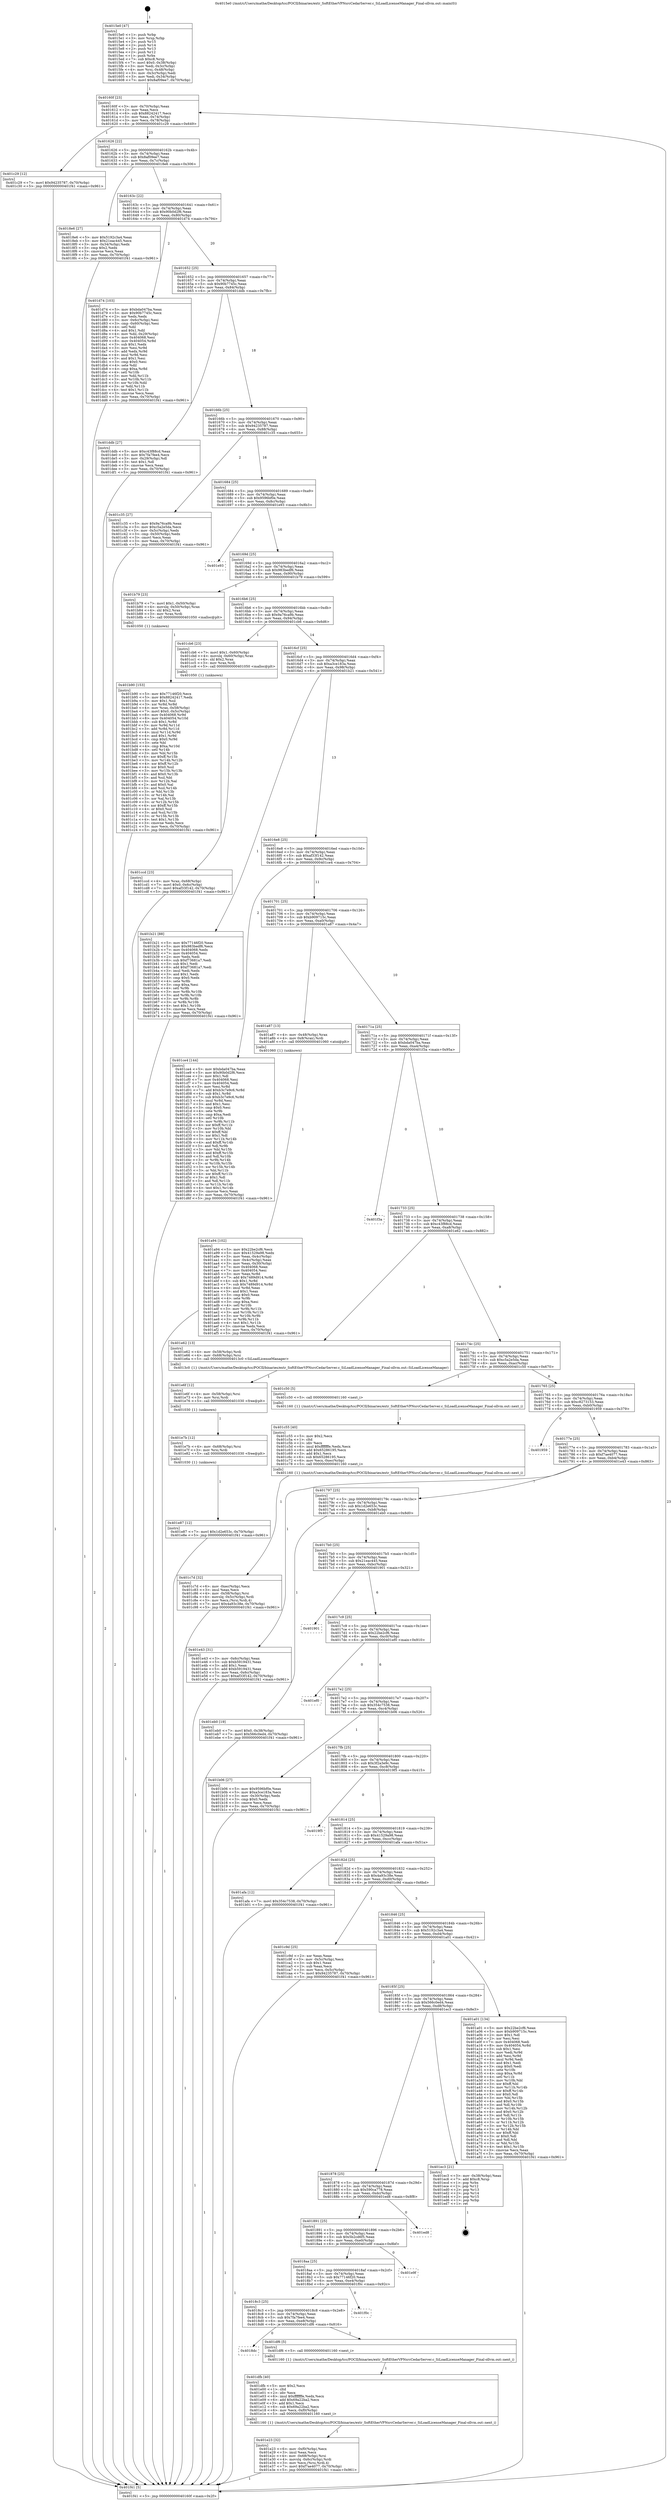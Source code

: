 digraph "0x4015e0" {
  label = "0x4015e0 (/mnt/c/Users/mathe/Desktop/tcc/POCII/binaries/extr_SoftEtherVPNsrcCedarServer.c_SiLoadLicenseManager_Final-ollvm.out::main(0))"
  labelloc = "t"
  node[shape=record]

  Entry [label="",width=0.3,height=0.3,shape=circle,fillcolor=black,style=filled]
  "0x40160f" [label="{
     0x40160f [23]\l
     | [instrs]\l
     &nbsp;&nbsp;0x40160f \<+3\>: mov -0x70(%rbp),%eax\l
     &nbsp;&nbsp;0x401612 \<+2\>: mov %eax,%ecx\l
     &nbsp;&nbsp;0x401614 \<+6\>: sub $0x88242417,%ecx\l
     &nbsp;&nbsp;0x40161a \<+3\>: mov %eax,-0x74(%rbp)\l
     &nbsp;&nbsp;0x40161d \<+3\>: mov %ecx,-0x78(%rbp)\l
     &nbsp;&nbsp;0x401620 \<+6\>: je 0000000000401c29 \<main+0x649\>\l
  }"]
  "0x401c29" [label="{
     0x401c29 [12]\l
     | [instrs]\l
     &nbsp;&nbsp;0x401c29 \<+7\>: movl $0x94235787,-0x70(%rbp)\l
     &nbsp;&nbsp;0x401c30 \<+5\>: jmp 0000000000401f41 \<main+0x961\>\l
  }"]
  "0x401626" [label="{
     0x401626 [22]\l
     | [instrs]\l
     &nbsp;&nbsp;0x401626 \<+5\>: jmp 000000000040162b \<main+0x4b\>\l
     &nbsp;&nbsp;0x40162b \<+3\>: mov -0x74(%rbp),%eax\l
     &nbsp;&nbsp;0x40162e \<+5\>: sub $0x8af09ee7,%eax\l
     &nbsp;&nbsp;0x401633 \<+3\>: mov %eax,-0x7c(%rbp)\l
     &nbsp;&nbsp;0x401636 \<+6\>: je 00000000004018e6 \<main+0x306\>\l
  }"]
  Exit [label="",width=0.3,height=0.3,shape=circle,fillcolor=black,style=filled,peripheries=2]
  "0x4018e6" [label="{
     0x4018e6 [27]\l
     | [instrs]\l
     &nbsp;&nbsp;0x4018e6 \<+5\>: mov $0x5192c3a4,%eax\l
     &nbsp;&nbsp;0x4018eb \<+5\>: mov $0x21eac445,%ecx\l
     &nbsp;&nbsp;0x4018f0 \<+3\>: mov -0x34(%rbp),%edx\l
     &nbsp;&nbsp;0x4018f3 \<+3\>: cmp $0x2,%edx\l
     &nbsp;&nbsp;0x4018f6 \<+3\>: cmovne %ecx,%eax\l
     &nbsp;&nbsp;0x4018f9 \<+3\>: mov %eax,-0x70(%rbp)\l
     &nbsp;&nbsp;0x4018fc \<+5\>: jmp 0000000000401f41 \<main+0x961\>\l
  }"]
  "0x40163c" [label="{
     0x40163c [22]\l
     | [instrs]\l
     &nbsp;&nbsp;0x40163c \<+5\>: jmp 0000000000401641 \<main+0x61\>\l
     &nbsp;&nbsp;0x401641 \<+3\>: mov -0x74(%rbp),%eax\l
     &nbsp;&nbsp;0x401644 \<+5\>: sub $0x90b0d2f6,%eax\l
     &nbsp;&nbsp;0x401649 \<+3\>: mov %eax,-0x80(%rbp)\l
     &nbsp;&nbsp;0x40164c \<+6\>: je 0000000000401d74 \<main+0x794\>\l
  }"]
  "0x401f41" [label="{
     0x401f41 [5]\l
     | [instrs]\l
     &nbsp;&nbsp;0x401f41 \<+5\>: jmp 000000000040160f \<main+0x2f\>\l
  }"]
  "0x4015e0" [label="{
     0x4015e0 [47]\l
     | [instrs]\l
     &nbsp;&nbsp;0x4015e0 \<+1\>: push %rbp\l
     &nbsp;&nbsp;0x4015e1 \<+3\>: mov %rsp,%rbp\l
     &nbsp;&nbsp;0x4015e4 \<+2\>: push %r15\l
     &nbsp;&nbsp;0x4015e6 \<+2\>: push %r14\l
     &nbsp;&nbsp;0x4015e8 \<+2\>: push %r13\l
     &nbsp;&nbsp;0x4015ea \<+2\>: push %r12\l
     &nbsp;&nbsp;0x4015ec \<+1\>: push %rbx\l
     &nbsp;&nbsp;0x4015ed \<+7\>: sub $0xc8,%rsp\l
     &nbsp;&nbsp;0x4015f4 \<+7\>: movl $0x0,-0x38(%rbp)\l
     &nbsp;&nbsp;0x4015fb \<+3\>: mov %edi,-0x3c(%rbp)\l
     &nbsp;&nbsp;0x4015fe \<+4\>: mov %rsi,-0x48(%rbp)\l
     &nbsp;&nbsp;0x401602 \<+3\>: mov -0x3c(%rbp),%edi\l
     &nbsp;&nbsp;0x401605 \<+3\>: mov %edi,-0x34(%rbp)\l
     &nbsp;&nbsp;0x401608 \<+7\>: movl $0x8af09ee7,-0x70(%rbp)\l
  }"]
  "0x401e87" [label="{
     0x401e87 [12]\l
     | [instrs]\l
     &nbsp;&nbsp;0x401e87 \<+7\>: movl $0x1d2e653c,-0x70(%rbp)\l
     &nbsp;&nbsp;0x401e8e \<+5\>: jmp 0000000000401f41 \<main+0x961\>\l
  }"]
  "0x401d74" [label="{
     0x401d74 [103]\l
     | [instrs]\l
     &nbsp;&nbsp;0x401d74 \<+5\>: mov $0xbda047ba,%eax\l
     &nbsp;&nbsp;0x401d79 \<+5\>: mov $0x90b7745c,%ecx\l
     &nbsp;&nbsp;0x401d7e \<+2\>: xor %edx,%edx\l
     &nbsp;&nbsp;0x401d80 \<+3\>: mov -0x6c(%rbp),%esi\l
     &nbsp;&nbsp;0x401d83 \<+3\>: cmp -0x60(%rbp),%esi\l
     &nbsp;&nbsp;0x401d86 \<+4\>: setl %dil\l
     &nbsp;&nbsp;0x401d8a \<+4\>: and $0x1,%dil\l
     &nbsp;&nbsp;0x401d8e \<+4\>: mov %dil,-0x29(%rbp)\l
     &nbsp;&nbsp;0x401d92 \<+7\>: mov 0x404068,%esi\l
     &nbsp;&nbsp;0x401d99 \<+8\>: mov 0x404054,%r8d\l
     &nbsp;&nbsp;0x401da1 \<+3\>: sub $0x1,%edx\l
     &nbsp;&nbsp;0x401da4 \<+3\>: mov %esi,%r9d\l
     &nbsp;&nbsp;0x401da7 \<+3\>: add %edx,%r9d\l
     &nbsp;&nbsp;0x401daa \<+4\>: imul %r9d,%esi\l
     &nbsp;&nbsp;0x401dae \<+3\>: and $0x1,%esi\l
     &nbsp;&nbsp;0x401db1 \<+3\>: cmp $0x0,%esi\l
     &nbsp;&nbsp;0x401db4 \<+4\>: sete %dil\l
     &nbsp;&nbsp;0x401db8 \<+4\>: cmp $0xa,%r8d\l
     &nbsp;&nbsp;0x401dbc \<+4\>: setl %r10b\l
     &nbsp;&nbsp;0x401dc0 \<+3\>: mov %dil,%r11b\l
     &nbsp;&nbsp;0x401dc3 \<+3\>: and %r10b,%r11b\l
     &nbsp;&nbsp;0x401dc6 \<+3\>: xor %r10b,%dil\l
     &nbsp;&nbsp;0x401dc9 \<+3\>: or %dil,%r11b\l
     &nbsp;&nbsp;0x401dcc \<+4\>: test $0x1,%r11b\l
     &nbsp;&nbsp;0x401dd0 \<+3\>: cmovne %ecx,%eax\l
     &nbsp;&nbsp;0x401dd3 \<+3\>: mov %eax,-0x70(%rbp)\l
     &nbsp;&nbsp;0x401dd6 \<+5\>: jmp 0000000000401f41 \<main+0x961\>\l
  }"]
  "0x401652" [label="{
     0x401652 [25]\l
     | [instrs]\l
     &nbsp;&nbsp;0x401652 \<+5\>: jmp 0000000000401657 \<main+0x77\>\l
     &nbsp;&nbsp;0x401657 \<+3\>: mov -0x74(%rbp),%eax\l
     &nbsp;&nbsp;0x40165a \<+5\>: sub $0x90b7745c,%eax\l
     &nbsp;&nbsp;0x40165f \<+6\>: mov %eax,-0x84(%rbp)\l
     &nbsp;&nbsp;0x401665 \<+6\>: je 0000000000401ddb \<main+0x7fb\>\l
  }"]
  "0x401e7b" [label="{
     0x401e7b [12]\l
     | [instrs]\l
     &nbsp;&nbsp;0x401e7b \<+4\>: mov -0x68(%rbp),%rsi\l
     &nbsp;&nbsp;0x401e7f \<+3\>: mov %rsi,%rdi\l
     &nbsp;&nbsp;0x401e82 \<+5\>: call 0000000000401030 \<free@plt\>\l
     | [calls]\l
     &nbsp;&nbsp;0x401030 \{1\} (unknown)\l
  }"]
  "0x401ddb" [label="{
     0x401ddb [27]\l
     | [instrs]\l
     &nbsp;&nbsp;0x401ddb \<+5\>: mov $0xc43f88cd,%eax\l
     &nbsp;&nbsp;0x401de0 \<+5\>: mov $0x7fa7fee4,%ecx\l
     &nbsp;&nbsp;0x401de5 \<+3\>: mov -0x29(%rbp),%dl\l
     &nbsp;&nbsp;0x401de8 \<+3\>: test $0x1,%dl\l
     &nbsp;&nbsp;0x401deb \<+3\>: cmovne %ecx,%eax\l
     &nbsp;&nbsp;0x401dee \<+3\>: mov %eax,-0x70(%rbp)\l
     &nbsp;&nbsp;0x401df1 \<+5\>: jmp 0000000000401f41 \<main+0x961\>\l
  }"]
  "0x40166b" [label="{
     0x40166b [25]\l
     | [instrs]\l
     &nbsp;&nbsp;0x40166b \<+5\>: jmp 0000000000401670 \<main+0x90\>\l
     &nbsp;&nbsp;0x401670 \<+3\>: mov -0x74(%rbp),%eax\l
     &nbsp;&nbsp;0x401673 \<+5\>: sub $0x94235787,%eax\l
     &nbsp;&nbsp;0x401678 \<+6\>: mov %eax,-0x88(%rbp)\l
     &nbsp;&nbsp;0x40167e \<+6\>: je 0000000000401c35 \<main+0x655\>\l
  }"]
  "0x401e6f" [label="{
     0x401e6f [12]\l
     | [instrs]\l
     &nbsp;&nbsp;0x401e6f \<+4\>: mov -0x58(%rbp),%rsi\l
     &nbsp;&nbsp;0x401e73 \<+3\>: mov %rsi,%rdi\l
     &nbsp;&nbsp;0x401e76 \<+5\>: call 0000000000401030 \<free@plt\>\l
     | [calls]\l
     &nbsp;&nbsp;0x401030 \{1\} (unknown)\l
  }"]
  "0x401c35" [label="{
     0x401c35 [27]\l
     | [instrs]\l
     &nbsp;&nbsp;0x401c35 \<+5\>: mov $0x9a76ca9b,%eax\l
     &nbsp;&nbsp;0x401c3a \<+5\>: mov $0xc5a2e5da,%ecx\l
     &nbsp;&nbsp;0x401c3f \<+3\>: mov -0x5c(%rbp),%edx\l
     &nbsp;&nbsp;0x401c42 \<+3\>: cmp -0x50(%rbp),%edx\l
     &nbsp;&nbsp;0x401c45 \<+3\>: cmovl %ecx,%eax\l
     &nbsp;&nbsp;0x401c48 \<+3\>: mov %eax,-0x70(%rbp)\l
     &nbsp;&nbsp;0x401c4b \<+5\>: jmp 0000000000401f41 \<main+0x961\>\l
  }"]
  "0x401684" [label="{
     0x401684 [25]\l
     | [instrs]\l
     &nbsp;&nbsp;0x401684 \<+5\>: jmp 0000000000401689 \<main+0xa9\>\l
     &nbsp;&nbsp;0x401689 \<+3\>: mov -0x74(%rbp),%eax\l
     &nbsp;&nbsp;0x40168c \<+5\>: sub $0x9596bf0e,%eax\l
     &nbsp;&nbsp;0x401691 \<+6\>: mov %eax,-0x8c(%rbp)\l
     &nbsp;&nbsp;0x401697 \<+6\>: je 0000000000401e93 \<main+0x8b3\>\l
  }"]
  "0x401e23" [label="{
     0x401e23 [32]\l
     | [instrs]\l
     &nbsp;&nbsp;0x401e23 \<+6\>: mov -0xf0(%rbp),%ecx\l
     &nbsp;&nbsp;0x401e29 \<+3\>: imul %eax,%ecx\l
     &nbsp;&nbsp;0x401e2c \<+4\>: mov -0x68(%rbp),%rsi\l
     &nbsp;&nbsp;0x401e30 \<+4\>: movslq -0x6c(%rbp),%rdi\l
     &nbsp;&nbsp;0x401e34 \<+3\>: mov %ecx,(%rsi,%rdi,4)\l
     &nbsp;&nbsp;0x401e37 \<+7\>: movl $0xf7ae4077,-0x70(%rbp)\l
     &nbsp;&nbsp;0x401e3e \<+5\>: jmp 0000000000401f41 \<main+0x961\>\l
  }"]
  "0x401e93" [label="{
     0x401e93\l
  }", style=dashed]
  "0x40169d" [label="{
     0x40169d [25]\l
     | [instrs]\l
     &nbsp;&nbsp;0x40169d \<+5\>: jmp 00000000004016a2 \<main+0xc2\>\l
     &nbsp;&nbsp;0x4016a2 \<+3\>: mov -0x74(%rbp),%eax\l
     &nbsp;&nbsp;0x4016a5 \<+5\>: sub $0x983bedf6,%eax\l
     &nbsp;&nbsp;0x4016aa \<+6\>: mov %eax,-0x90(%rbp)\l
     &nbsp;&nbsp;0x4016b0 \<+6\>: je 0000000000401b79 \<main+0x599\>\l
  }"]
  "0x401dfb" [label="{
     0x401dfb [40]\l
     | [instrs]\l
     &nbsp;&nbsp;0x401dfb \<+5\>: mov $0x2,%ecx\l
     &nbsp;&nbsp;0x401e00 \<+1\>: cltd\l
     &nbsp;&nbsp;0x401e01 \<+2\>: idiv %ecx\l
     &nbsp;&nbsp;0x401e03 \<+6\>: imul $0xfffffffe,%edx,%ecx\l
     &nbsp;&nbsp;0x401e09 \<+6\>: add $0x69a22ba2,%ecx\l
     &nbsp;&nbsp;0x401e0f \<+3\>: add $0x1,%ecx\l
     &nbsp;&nbsp;0x401e12 \<+6\>: sub $0x69a22ba2,%ecx\l
     &nbsp;&nbsp;0x401e18 \<+6\>: mov %ecx,-0xf0(%rbp)\l
     &nbsp;&nbsp;0x401e1e \<+5\>: call 0000000000401160 \<next_i\>\l
     | [calls]\l
     &nbsp;&nbsp;0x401160 \{1\} (/mnt/c/Users/mathe/Desktop/tcc/POCII/binaries/extr_SoftEtherVPNsrcCedarServer.c_SiLoadLicenseManager_Final-ollvm.out::next_i)\l
  }"]
  "0x401b79" [label="{
     0x401b79 [23]\l
     | [instrs]\l
     &nbsp;&nbsp;0x401b79 \<+7\>: movl $0x1,-0x50(%rbp)\l
     &nbsp;&nbsp;0x401b80 \<+4\>: movslq -0x50(%rbp),%rax\l
     &nbsp;&nbsp;0x401b84 \<+4\>: shl $0x2,%rax\l
     &nbsp;&nbsp;0x401b88 \<+3\>: mov %rax,%rdi\l
     &nbsp;&nbsp;0x401b8b \<+5\>: call 0000000000401050 \<malloc@plt\>\l
     | [calls]\l
     &nbsp;&nbsp;0x401050 \{1\} (unknown)\l
  }"]
  "0x4016b6" [label="{
     0x4016b6 [25]\l
     | [instrs]\l
     &nbsp;&nbsp;0x4016b6 \<+5\>: jmp 00000000004016bb \<main+0xdb\>\l
     &nbsp;&nbsp;0x4016bb \<+3\>: mov -0x74(%rbp),%eax\l
     &nbsp;&nbsp;0x4016be \<+5\>: sub $0x9a76ca9b,%eax\l
     &nbsp;&nbsp;0x4016c3 \<+6\>: mov %eax,-0x94(%rbp)\l
     &nbsp;&nbsp;0x4016c9 \<+6\>: je 0000000000401cb6 \<main+0x6d6\>\l
  }"]
  "0x4018dc" [label="{
     0x4018dc\l
  }", style=dashed]
  "0x401cb6" [label="{
     0x401cb6 [23]\l
     | [instrs]\l
     &nbsp;&nbsp;0x401cb6 \<+7\>: movl $0x1,-0x60(%rbp)\l
     &nbsp;&nbsp;0x401cbd \<+4\>: movslq -0x60(%rbp),%rax\l
     &nbsp;&nbsp;0x401cc1 \<+4\>: shl $0x2,%rax\l
     &nbsp;&nbsp;0x401cc5 \<+3\>: mov %rax,%rdi\l
     &nbsp;&nbsp;0x401cc8 \<+5\>: call 0000000000401050 \<malloc@plt\>\l
     | [calls]\l
     &nbsp;&nbsp;0x401050 \{1\} (unknown)\l
  }"]
  "0x4016cf" [label="{
     0x4016cf [25]\l
     | [instrs]\l
     &nbsp;&nbsp;0x4016cf \<+5\>: jmp 00000000004016d4 \<main+0xf4\>\l
     &nbsp;&nbsp;0x4016d4 \<+3\>: mov -0x74(%rbp),%eax\l
     &nbsp;&nbsp;0x4016d7 \<+5\>: sub $0xa3ce183a,%eax\l
     &nbsp;&nbsp;0x4016dc \<+6\>: mov %eax,-0x98(%rbp)\l
     &nbsp;&nbsp;0x4016e2 \<+6\>: je 0000000000401b21 \<main+0x541\>\l
  }"]
  "0x401df6" [label="{
     0x401df6 [5]\l
     | [instrs]\l
     &nbsp;&nbsp;0x401df6 \<+5\>: call 0000000000401160 \<next_i\>\l
     | [calls]\l
     &nbsp;&nbsp;0x401160 \{1\} (/mnt/c/Users/mathe/Desktop/tcc/POCII/binaries/extr_SoftEtherVPNsrcCedarServer.c_SiLoadLicenseManager_Final-ollvm.out::next_i)\l
  }"]
  "0x401b21" [label="{
     0x401b21 [88]\l
     | [instrs]\l
     &nbsp;&nbsp;0x401b21 \<+5\>: mov $0x77146f20,%eax\l
     &nbsp;&nbsp;0x401b26 \<+5\>: mov $0x983bedf6,%ecx\l
     &nbsp;&nbsp;0x401b2b \<+7\>: mov 0x404068,%edx\l
     &nbsp;&nbsp;0x401b32 \<+7\>: mov 0x404054,%esi\l
     &nbsp;&nbsp;0x401b39 \<+2\>: mov %edx,%edi\l
     &nbsp;&nbsp;0x401b3b \<+6\>: sub $0xf73681a7,%edi\l
     &nbsp;&nbsp;0x401b41 \<+3\>: sub $0x1,%edi\l
     &nbsp;&nbsp;0x401b44 \<+6\>: add $0xf73681a7,%edi\l
     &nbsp;&nbsp;0x401b4a \<+3\>: imul %edi,%edx\l
     &nbsp;&nbsp;0x401b4d \<+3\>: and $0x1,%edx\l
     &nbsp;&nbsp;0x401b50 \<+3\>: cmp $0x0,%edx\l
     &nbsp;&nbsp;0x401b53 \<+4\>: sete %r8b\l
     &nbsp;&nbsp;0x401b57 \<+3\>: cmp $0xa,%esi\l
     &nbsp;&nbsp;0x401b5a \<+4\>: setl %r9b\l
     &nbsp;&nbsp;0x401b5e \<+3\>: mov %r8b,%r10b\l
     &nbsp;&nbsp;0x401b61 \<+3\>: and %r9b,%r10b\l
     &nbsp;&nbsp;0x401b64 \<+3\>: xor %r9b,%r8b\l
     &nbsp;&nbsp;0x401b67 \<+3\>: or %r8b,%r10b\l
     &nbsp;&nbsp;0x401b6a \<+4\>: test $0x1,%r10b\l
     &nbsp;&nbsp;0x401b6e \<+3\>: cmovne %ecx,%eax\l
     &nbsp;&nbsp;0x401b71 \<+3\>: mov %eax,-0x70(%rbp)\l
     &nbsp;&nbsp;0x401b74 \<+5\>: jmp 0000000000401f41 \<main+0x961\>\l
  }"]
  "0x4016e8" [label="{
     0x4016e8 [25]\l
     | [instrs]\l
     &nbsp;&nbsp;0x4016e8 \<+5\>: jmp 00000000004016ed \<main+0x10d\>\l
     &nbsp;&nbsp;0x4016ed \<+3\>: mov -0x74(%rbp),%eax\l
     &nbsp;&nbsp;0x4016f0 \<+5\>: sub $0xaf33f142,%eax\l
     &nbsp;&nbsp;0x4016f5 \<+6\>: mov %eax,-0x9c(%rbp)\l
     &nbsp;&nbsp;0x4016fb \<+6\>: je 0000000000401ce4 \<main+0x704\>\l
  }"]
  "0x4018c3" [label="{
     0x4018c3 [25]\l
     | [instrs]\l
     &nbsp;&nbsp;0x4018c3 \<+5\>: jmp 00000000004018c8 \<main+0x2e8\>\l
     &nbsp;&nbsp;0x4018c8 \<+3\>: mov -0x74(%rbp),%eax\l
     &nbsp;&nbsp;0x4018cb \<+5\>: sub $0x7fa7fee4,%eax\l
     &nbsp;&nbsp;0x4018d0 \<+6\>: mov %eax,-0xe8(%rbp)\l
     &nbsp;&nbsp;0x4018d6 \<+6\>: je 0000000000401df6 \<main+0x816\>\l
  }"]
  "0x401ce4" [label="{
     0x401ce4 [144]\l
     | [instrs]\l
     &nbsp;&nbsp;0x401ce4 \<+5\>: mov $0xbda047ba,%eax\l
     &nbsp;&nbsp;0x401ce9 \<+5\>: mov $0x90b0d2f6,%ecx\l
     &nbsp;&nbsp;0x401cee \<+2\>: mov $0x1,%dl\l
     &nbsp;&nbsp;0x401cf0 \<+7\>: mov 0x404068,%esi\l
     &nbsp;&nbsp;0x401cf7 \<+7\>: mov 0x404054,%edi\l
     &nbsp;&nbsp;0x401cfe \<+3\>: mov %esi,%r8d\l
     &nbsp;&nbsp;0x401d01 \<+7\>: add $0xb3c7e9c6,%r8d\l
     &nbsp;&nbsp;0x401d08 \<+4\>: sub $0x1,%r8d\l
     &nbsp;&nbsp;0x401d0c \<+7\>: sub $0xb3c7e9c6,%r8d\l
     &nbsp;&nbsp;0x401d13 \<+4\>: imul %r8d,%esi\l
     &nbsp;&nbsp;0x401d17 \<+3\>: and $0x1,%esi\l
     &nbsp;&nbsp;0x401d1a \<+3\>: cmp $0x0,%esi\l
     &nbsp;&nbsp;0x401d1d \<+4\>: sete %r9b\l
     &nbsp;&nbsp;0x401d21 \<+3\>: cmp $0xa,%edi\l
     &nbsp;&nbsp;0x401d24 \<+4\>: setl %r10b\l
     &nbsp;&nbsp;0x401d28 \<+3\>: mov %r9b,%r11b\l
     &nbsp;&nbsp;0x401d2b \<+4\>: xor $0xff,%r11b\l
     &nbsp;&nbsp;0x401d2f \<+3\>: mov %r10b,%bl\l
     &nbsp;&nbsp;0x401d32 \<+3\>: xor $0xff,%bl\l
     &nbsp;&nbsp;0x401d35 \<+3\>: xor $0x1,%dl\l
     &nbsp;&nbsp;0x401d38 \<+3\>: mov %r11b,%r14b\l
     &nbsp;&nbsp;0x401d3b \<+4\>: and $0xff,%r14b\l
     &nbsp;&nbsp;0x401d3f \<+3\>: and %dl,%r9b\l
     &nbsp;&nbsp;0x401d42 \<+3\>: mov %bl,%r15b\l
     &nbsp;&nbsp;0x401d45 \<+4\>: and $0xff,%r15b\l
     &nbsp;&nbsp;0x401d49 \<+3\>: and %dl,%r10b\l
     &nbsp;&nbsp;0x401d4c \<+3\>: or %r9b,%r14b\l
     &nbsp;&nbsp;0x401d4f \<+3\>: or %r10b,%r15b\l
     &nbsp;&nbsp;0x401d52 \<+3\>: xor %r15b,%r14b\l
     &nbsp;&nbsp;0x401d55 \<+3\>: or %bl,%r11b\l
     &nbsp;&nbsp;0x401d58 \<+4\>: xor $0xff,%r11b\l
     &nbsp;&nbsp;0x401d5c \<+3\>: or $0x1,%dl\l
     &nbsp;&nbsp;0x401d5f \<+3\>: and %dl,%r11b\l
     &nbsp;&nbsp;0x401d62 \<+3\>: or %r11b,%r14b\l
     &nbsp;&nbsp;0x401d65 \<+4\>: test $0x1,%r14b\l
     &nbsp;&nbsp;0x401d69 \<+3\>: cmovne %ecx,%eax\l
     &nbsp;&nbsp;0x401d6c \<+3\>: mov %eax,-0x70(%rbp)\l
     &nbsp;&nbsp;0x401d6f \<+5\>: jmp 0000000000401f41 \<main+0x961\>\l
  }"]
  "0x401701" [label="{
     0x401701 [25]\l
     | [instrs]\l
     &nbsp;&nbsp;0x401701 \<+5\>: jmp 0000000000401706 \<main+0x126\>\l
     &nbsp;&nbsp;0x401706 \<+3\>: mov -0x74(%rbp),%eax\l
     &nbsp;&nbsp;0x401709 \<+5\>: sub $0xb909715c,%eax\l
     &nbsp;&nbsp;0x40170e \<+6\>: mov %eax,-0xa0(%rbp)\l
     &nbsp;&nbsp;0x401714 \<+6\>: je 0000000000401a87 \<main+0x4a7\>\l
  }"]
  "0x401f0c" [label="{
     0x401f0c\l
  }", style=dashed]
  "0x401a87" [label="{
     0x401a87 [13]\l
     | [instrs]\l
     &nbsp;&nbsp;0x401a87 \<+4\>: mov -0x48(%rbp),%rax\l
     &nbsp;&nbsp;0x401a8b \<+4\>: mov 0x8(%rax),%rdi\l
     &nbsp;&nbsp;0x401a8f \<+5\>: call 0000000000401060 \<atoi@plt\>\l
     | [calls]\l
     &nbsp;&nbsp;0x401060 \{1\} (unknown)\l
  }"]
  "0x40171a" [label="{
     0x40171a [25]\l
     | [instrs]\l
     &nbsp;&nbsp;0x40171a \<+5\>: jmp 000000000040171f \<main+0x13f\>\l
     &nbsp;&nbsp;0x40171f \<+3\>: mov -0x74(%rbp),%eax\l
     &nbsp;&nbsp;0x401722 \<+5\>: sub $0xbda047ba,%eax\l
     &nbsp;&nbsp;0x401727 \<+6\>: mov %eax,-0xa4(%rbp)\l
     &nbsp;&nbsp;0x40172d \<+6\>: je 0000000000401f3a \<main+0x95a\>\l
  }"]
  "0x4018aa" [label="{
     0x4018aa [25]\l
     | [instrs]\l
     &nbsp;&nbsp;0x4018aa \<+5\>: jmp 00000000004018af \<main+0x2cf\>\l
     &nbsp;&nbsp;0x4018af \<+3\>: mov -0x74(%rbp),%eax\l
     &nbsp;&nbsp;0x4018b2 \<+5\>: sub $0x77146f20,%eax\l
     &nbsp;&nbsp;0x4018b7 \<+6\>: mov %eax,-0xe4(%rbp)\l
     &nbsp;&nbsp;0x4018bd \<+6\>: je 0000000000401f0c \<main+0x92c\>\l
  }"]
  "0x401f3a" [label="{
     0x401f3a\l
  }", style=dashed]
  "0x401733" [label="{
     0x401733 [25]\l
     | [instrs]\l
     &nbsp;&nbsp;0x401733 \<+5\>: jmp 0000000000401738 \<main+0x158\>\l
     &nbsp;&nbsp;0x401738 \<+3\>: mov -0x74(%rbp),%eax\l
     &nbsp;&nbsp;0x40173b \<+5\>: sub $0xc43f88cd,%eax\l
     &nbsp;&nbsp;0x401740 \<+6\>: mov %eax,-0xa8(%rbp)\l
     &nbsp;&nbsp;0x401746 \<+6\>: je 0000000000401e62 \<main+0x882\>\l
  }"]
  "0x401e9f" [label="{
     0x401e9f\l
  }", style=dashed]
  "0x401e62" [label="{
     0x401e62 [13]\l
     | [instrs]\l
     &nbsp;&nbsp;0x401e62 \<+4\>: mov -0x58(%rbp),%rdi\l
     &nbsp;&nbsp;0x401e66 \<+4\>: mov -0x68(%rbp),%rsi\l
     &nbsp;&nbsp;0x401e6a \<+5\>: call 00000000004013c0 \<SiLoadLicenseManager\>\l
     | [calls]\l
     &nbsp;&nbsp;0x4013c0 \{1\} (/mnt/c/Users/mathe/Desktop/tcc/POCII/binaries/extr_SoftEtherVPNsrcCedarServer.c_SiLoadLicenseManager_Final-ollvm.out::SiLoadLicenseManager)\l
  }"]
  "0x40174c" [label="{
     0x40174c [25]\l
     | [instrs]\l
     &nbsp;&nbsp;0x40174c \<+5\>: jmp 0000000000401751 \<main+0x171\>\l
     &nbsp;&nbsp;0x401751 \<+3\>: mov -0x74(%rbp),%eax\l
     &nbsp;&nbsp;0x401754 \<+5\>: sub $0xc5a2e5da,%eax\l
     &nbsp;&nbsp;0x401759 \<+6\>: mov %eax,-0xac(%rbp)\l
     &nbsp;&nbsp;0x40175f \<+6\>: je 0000000000401c50 \<main+0x670\>\l
  }"]
  "0x401891" [label="{
     0x401891 [25]\l
     | [instrs]\l
     &nbsp;&nbsp;0x401891 \<+5\>: jmp 0000000000401896 \<main+0x2b6\>\l
     &nbsp;&nbsp;0x401896 \<+3\>: mov -0x74(%rbp),%eax\l
     &nbsp;&nbsp;0x401899 \<+5\>: sub $0x5b2cd6f5,%eax\l
     &nbsp;&nbsp;0x40189e \<+6\>: mov %eax,-0xe0(%rbp)\l
     &nbsp;&nbsp;0x4018a4 \<+6\>: je 0000000000401e9f \<main+0x8bf\>\l
  }"]
  "0x401c50" [label="{
     0x401c50 [5]\l
     | [instrs]\l
     &nbsp;&nbsp;0x401c50 \<+5\>: call 0000000000401160 \<next_i\>\l
     | [calls]\l
     &nbsp;&nbsp;0x401160 \{1\} (/mnt/c/Users/mathe/Desktop/tcc/POCII/binaries/extr_SoftEtherVPNsrcCedarServer.c_SiLoadLicenseManager_Final-ollvm.out::next_i)\l
  }"]
  "0x401765" [label="{
     0x401765 [25]\l
     | [instrs]\l
     &nbsp;&nbsp;0x401765 \<+5\>: jmp 000000000040176a \<main+0x18a\>\l
     &nbsp;&nbsp;0x40176a \<+3\>: mov -0x74(%rbp),%eax\l
     &nbsp;&nbsp;0x40176d \<+5\>: sub $0xc8273153,%eax\l
     &nbsp;&nbsp;0x401772 \<+6\>: mov %eax,-0xb0(%rbp)\l
     &nbsp;&nbsp;0x401778 \<+6\>: je 0000000000401959 \<main+0x379\>\l
  }"]
  "0x401ed8" [label="{
     0x401ed8\l
  }", style=dashed]
  "0x401959" [label="{
     0x401959\l
  }", style=dashed]
  "0x40177e" [label="{
     0x40177e [25]\l
     | [instrs]\l
     &nbsp;&nbsp;0x40177e \<+5\>: jmp 0000000000401783 \<main+0x1a3\>\l
     &nbsp;&nbsp;0x401783 \<+3\>: mov -0x74(%rbp),%eax\l
     &nbsp;&nbsp;0x401786 \<+5\>: sub $0xf7ae4077,%eax\l
     &nbsp;&nbsp;0x40178b \<+6\>: mov %eax,-0xb4(%rbp)\l
     &nbsp;&nbsp;0x401791 \<+6\>: je 0000000000401e43 \<main+0x863\>\l
  }"]
  "0x401878" [label="{
     0x401878 [25]\l
     | [instrs]\l
     &nbsp;&nbsp;0x401878 \<+5\>: jmp 000000000040187d \<main+0x29d\>\l
     &nbsp;&nbsp;0x40187d \<+3\>: mov -0x74(%rbp),%eax\l
     &nbsp;&nbsp;0x401880 \<+5\>: sub $0x590ca778,%eax\l
     &nbsp;&nbsp;0x401885 \<+6\>: mov %eax,-0xdc(%rbp)\l
     &nbsp;&nbsp;0x40188b \<+6\>: je 0000000000401ed8 \<main+0x8f8\>\l
  }"]
  "0x401e43" [label="{
     0x401e43 [31]\l
     | [instrs]\l
     &nbsp;&nbsp;0x401e43 \<+3\>: mov -0x6c(%rbp),%eax\l
     &nbsp;&nbsp;0x401e46 \<+5\>: sub $0xb5919431,%eax\l
     &nbsp;&nbsp;0x401e4b \<+3\>: add $0x1,%eax\l
     &nbsp;&nbsp;0x401e4e \<+5\>: add $0xb5919431,%eax\l
     &nbsp;&nbsp;0x401e53 \<+3\>: mov %eax,-0x6c(%rbp)\l
     &nbsp;&nbsp;0x401e56 \<+7\>: movl $0xaf33f142,-0x70(%rbp)\l
     &nbsp;&nbsp;0x401e5d \<+5\>: jmp 0000000000401f41 \<main+0x961\>\l
  }"]
  "0x401797" [label="{
     0x401797 [25]\l
     | [instrs]\l
     &nbsp;&nbsp;0x401797 \<+5\>: jmp 000000000040179c \<main+0x1bc\>\l
     &nbsp;&nbsp;0x40179c \<+3\>: mov -0x74(%rbp),%eax\l
     &nbsp;&nbsp;0x40179f \<+5\>: sub $0x1d2e653c,%eax\l
     &nbsp;&nbsp;0x4017a4 \<+6\>: mov %eax,-0xb8(%rbp)\l
     &nbsp;&nbsp;0x4017aa \<+6\>: je 0000000000401eb0 \<main+0x8d0\>\l
  }"]
  "0x401ec3" [label="{
     0x401ec3 [21]\l
     | [instrs]\l
     &nbsp;&nbsp;0x401ec3 \<+3\>: mov -0x38(%rbp),%eax\l
     &nbsp;&nbsp;0x401ec6 \<+7\>: add $0xc8,%rsp\l
     &nbsp;&nbsp;0x401ecd \<+1\>: pop %rbx\l
     &nbsp;&nbsp;0x401ece \<+2\>: pop %r12\l
     &nbsp;&nbsp;0x401ed0 \<+2\>: pop %r13\l
     &nbsp;&nbsp;0x401ed2 \<+2\>: pop %r14\l
     &nbsp;&nbsp;0x401ed4 \<+2\>: pop %r15\l
     &nbsp;&nbsp;0x401ed6 \<+1\>: pop %rbp\l
     &nbsp;&nbsp;0x401ed7 \<+1\>: ret\l
  }"]
  "0x401eb0" [label="{
     0x401eb0 [19]\l
     | [instrs]\l
     &nbsp;&nbsp;0x401eb0 \<+7\>: movl $0x0,-0x38(%rbp)\l
     &nbsp;&nbsp;0x401eb7 \<+7\>: movl $0x566c0ed4,-0x70(%rbp)\l
     &nbsp;&nbsp;0x401ebe \<+5\>: jmp 0000000000401f41 \<main+0x961\>\l
  }"]
  "0x4017b0" [label="{
     0x4017b0 [25]\l
     | [instrs]\l
     &nbsp;&nbsp;0x4017b0 \<+5\>: jmp 00000000004017b5 \<main+0x1d5\>\l
     &nbsp;&nbsp;0x4017b5 \<+3\>: mov -0x74(%rbp),%eax\l
     &nbsp;&nbsp;0x4017b8 \<+5\>: sub $0x21eac445,%eax\l
     &nbsp;&nbsp;0x4017bd \<+6\>: mov %eax,-0xbc(%rbp)\l
     &nbsp;&nbsp;0x4017c3 \<+6\>: je 0000000000401901 \<main+0x321\>\l
  }"]
  "0x401ccd" [label="{
     0x401ccd [23]\l
     | [instrs]\l
     &nbsp;&nbsp;0x401ccd \<+4\>: mov %rax,-0x68(%rbp)\l
     &nbsp;&nbsp;0x401cd1 \<+7\>: movl $0x0,-0x6c(%rbp)\l
     &nbsp;&nbsp;0x401cd8 \<+7\>: movl $0xaf33f142,-0x70(%rbp)\l
     &nbsp;&nbsp;0x401cdf \<+5\>: jmp 0000000000401f41 \<main+0x961\>\l
  }"]
  "0x401901" [label="{
     0x401901\l
  }", style=dashed]
  "0x4017c9" [label="{
     0x4017c9 [25]\l
     | [instrs]\l
     &nbsp;&nbsp;0x4017c9 \<+5\>: jmp 00000000004017ce \<main+0x1ee\>\l
     &nbsp;&nbsp;0x4017ce \<+3\>: mov -0x74(%rbp),%eax\l
     &nbsp;&nbsp;0x4017d1 \<+5\>: sub $0x22be2cf6,%eax\l
     &nbsp;&nbsp;0x4017d6 \<+6\>: mov %eax,-0xc0(%rbp)\l
     &nbsp;&nbsp;0x4017dc \<+6\>: je 0000000000401ef0 \<main+0x910\>\l
  }"]
  "0x401c7d" [label="{
     0x401c7d [32]\l
     | [instrs]\l
     &nbsp;&nbsp;0x401c7d \<+6\>: mov -0xec(%rbp),%ecx\l
     &nbsp;&nbsp;0x401c83 \<+3\>: imul %eax,%ecx\l
     &nbsp;&nbsp;0x401c86 \<+4\>: mov -0x58(%rbp),%rsi\l
     &nbsp;&nbsp;0x401c8a \<+4\>: movslq -0x5c(%rbp),%rdi\l
     &nbsp;&nbsp;0x401c8e \<+3\>: mov %ecx,(%rsi,%rdi,4)\l
     &nbsp;&nbsp;0x401c91 \<+7\>: movl $0x4a93c38e,-0x70(%rbp)\l
     &nbsp;&nbsp;0x401c98 \<+5\>: jmp 0000000000401f41 \<main+0x961\>\l
  }"]
  "0x401ef0" [label="{
     0x401ef0\l
  }", style=dashed]
  "0x4017e2" [label="{
     0x4017e2 [25]\l
     | [instrs]\l
     &nbsp;&nbsp;0x4017e2 \<+5\>: jmp 00000000004017e7 \<main+0x207\>\l
     &nbsp;&nbsp;0x4017e7 \<+3\>: mov -0x74(%rbp),%eax\l
     &nbsp;&nbsp;0x4017ea \<+5\>: sub $0x354c7538,%eax\l
     &nbsp;&nbsp;0x4017ef \<+6\>: mov %eax,-0xc4(%rbp)\l
     &nbsp;&nbsp;0x4017f5 \<+6\>: je 0000000000401b06 \<main+0x526\>\l
  }"]
  "0x401c55" [label="{
     0x401c55 [40]\l
     | [instrs]\l
     &nbsp;&nbsp;0x401c55 \<+5\>: mov $0x2,%ecx\l
     &nbsp;&nbsp;0x401c5a \<+1\>: cltd\l
     &nbsp;&nbsp;0x401c5b \<+2\>: idiv %ecx\l
     &nbsp;&nbsp;0x401c5d \<+6\>: imul $0xfffffffe,%edx,%ecx\l
     &nbsp;&nbsp;0x401c63 \<+6\>: add $0x65286195,%ecx\l
     &nbsp;&nbsp;0x401c69 \<+3\>: add $0x1,%ecx\l
     &nbsp;&nbsp;0x401c6c \<+6\>: sub $0x65286195,%ecx\l
     &nbsp;&nbsp;0x401c72 \<+6\>: mov %ecx,-0xec(%rbp)\l
     &nbsp;&nbsp;0x401c78 \<+5\>: call 0000000000401160 \<next_i\>\l
     | [calls]\l
     &nbsp;&nbsp;0x401160 \{1\} (/mnt/c/Users/mathe/Desktop/tcc/POCII/binaries/extr_SoftEtherVPNsrcCedarServer.c_SiLoadLicenseManager_Final-ollvm.out::next_i)\l
  }"]
  "0x401b06" [label="{
     0x401b06 [27]\l
     | [instrs]\l
     &nbsp;&nbsp;0x401b06 \<+5\>: mov $0x9596bf0e,%eax\l
     &nbsp;&nbsp;0x401b0b \<+5\>: mov $0xa3ce183a,%ecx\l
     &nbsp;&nbsp;0x401b10 \<+3\>: mov -0x30(%rbp),%edx\l
     &nbsp;&nbsp;0x401b13 \<+3\>: cmp $0x0,%edx\l
     &nbsp;&nbsp;0x401b16 \<+3\>: cmove %ecx,%eax\l
     &nbsp;&nbsp;0x401b19 \<+3\>: mov %eax,-0x70(%rbp)\l
     &nbsp;&nbsp;0x401b1c \<+5\>: jmp 0000000000401f41 \<main+0x961\>\l
  }"]
  "0x4017fb" [label="{
     0x4017fb [25]\l
     | [instrs]\l
     &nbsp;&nbsp;0x4017fb \<+5\>: jmp 0000000000401800 \<main+0x220\>\l
     &nbsp;&nbsp;0x401800 \<+3\>: mov -0x74(%rbp),%eax\l
     &nbsp;&nbsp;0x401803 \<+5\>: sub $0x3f2a3e9c,%eax\l
     &nbsp;&nbsp;0x401808 \<+6\>: mov %eax,-0xc8(%rbp)\l
     &nbsp;&nbsp;0x40180e \<+6\>: je 00000000004019f5 \<main+0x415\>\l
  }"]
  "0x401b90" [label="{
     0x401b90 [153]\l
     | [instrs]\l
     &nbsp;&nbsp;0x401b90 \<+5\>: mov $0x77146f20,%ecx\l
     &nbsp;&nbsp;0x401b95 \<+5\>: mov $0x88242417,%edx\l
     &nbsp;&nbsp;0x401b9a \<+3\>: mov $0x1,%sil\l
     &nbsp;&nbsp;0x401b9d \<+3\>: xor %r8d,%r8d\l
     &nbsp;&nbsp;0x401ba0 \<+4\>: mov %rax,-0x58(%rbp)\l
     &nbsp;&nbsp;0x401ba4 \<+7\>: movl $0x0,-0x5c(%rbp)\l
     &nbsp;&nbsp;0x401bab \<+8\>: mov 0x404068,%r9d\l
     &nbsp;&nbsp;0x401bb3 \<+8\>: mov 0x404054,%r10d\l
     &nbsp;&nbsp;0x401bbb \<+4\>: sub $0x1,%r8d\l
     &nbsp;&nbsp;0x401bbf \<+3\>: mov %r9d,%r11d\l
     &nbsp;&nbsp;0x401bc2 \<+3\>: add %r8d,%r11d\l
     &nbsp;&nbsp;0x401bc5 \<+4\>: imul %r11d,%r9d\l
     &nbsp;&nbsp;0x401bc9 \<+4\>: and $0x1,%r9d\l
     &nbsp;&nbsp;0x401bcd \<+4\>: cmp $0x0,%r9d\l
     &nbsp;&nbsp;0x401bd1 \<+3\>: sete %bl\l
     &nbsp;&nbsp;0x401bd4 \<+4\>: cmp $0xa,%r10d\l
     &nbsp;&nbsp;0x401bd8 \<+4\>: setl %r14b\l
     &nbsp;&nbsp;0x401bdc \<+3\>: mov %bl,%r15b\l
     &nbsp;&nbsp;0x401bdf \<+4\>: xor $0xff,%r15b\l
     &nbsp;&nbsp;0x401be3 \<+3\>: mov %r14b,%r12b\l
     &nbsp;&nbsp;0x401be6 \<+4\>: xor $0xff,%r12b\l
     &nbsp;&nbsp;0x401bea \<+4\>: xor $0x0,%sil\l
     &nbsp;&nbsp;0x401bee \<+3\>: mov %r15b,%r13b\l
     &nbsp;&nbsp;0x401bf1 \<+4\>: and $0x0,%r13b\l
     &nbsp;&nbsp;0x401bf5 \<+3\>: and %sil,%bl\l
     &nbsp;&nbsp;0x401bf8 \<+3\>: mov %r12b,%al\l
     &nbsp;&nbsp;0x401bfb \<+2\>: and $0x0,%al\l
     &nbsp;&nbsp;0x401bfd \<+3\>: and %sil,%r14b\l
     &nbsp;&nbsp;0x401c00 \<+3\>: or %bl,%r13b\l
     &nbsp;&nbsp;0x401c03 \<+3\>: or %r14b,%al\l
     &nbsp;&nbsp;0x401c06 \<+3\>: xor %al,%r13b\l
     &nbsp;&nbsp;0x401c09 \<+3\>: or %r12b,%r15b\l
     &nbsp;&nbsp;0x401c0c \<+4\>: xor $0xff,%r15b\l
     &nbsp;&nbsp;0x401c10 \<+4\>: or $0x0,%sil\l
     &nbsp;&nbsp;0x401c14 \<+3\>: and %sil,%r15b\l
     &nbsp;&nbsp;0x401c17 \<+3\>: or %r15b,%r13b\l
     &nbsp;&nbsp;0x401c1a \<+4\>: test $0x1,%r13b\l
     &nbsp;&nbsp;0x401c1e \<+3\>: cmovne %edx,%ecx\l
     &nbsp;&nbsp;0x401c21 \<+3\>: mov %ecx,-0x70(%rbp)\l
     &nbsp;&nbsp;0x401c24 \<+5\>: jmp 0000000000401f41 \<main+0x961\>\l
  }"]
  "0x4019f5" [label="{
     0x4019f5\l
  }", style=dashed]
  "0x401814" [label="{
     0x401814 [25]\l
     | [instrs]\l
     &nbsp;&nbsp;0x401814 \<+5\>: jmp 0000000000401819 \<main+0x239\>\l
     &nbsp;&nbsp;0x401819 \<+3\>: mov -0x74(%rbp),%eax\l
     &nbsp;&nbsp;0x40181c \<+5\>: sub $0x41529a98,%eax\l
     &nbsp;&nbsp;0x401821 \<+6\>: mov %eax,-0xcc(%rbp)\l
     &nbsp;&nbsp;0x401827 \<+6\>: je 0000000000401afa \<main+0x51a\>\l
  }"]
  "0x401a94" [label="{
     0x401a94 [102]\l
     | [instrs]\l
     &nbsp;&nbsp;0x401a94 \<+5\>: mov $0x22be2cf6,%ecx\l
     &nbsp;&nbsp;0x401a99 \<+5\>: mov $0x41529a98,%edx\l
     &nbsp;&nbsp;0x401a9e \<+3\>: mov %eax,-0x4c(%rbp)\l
     &nbsp;&nbsp;0x401aa1 \<+3\>: mov -0x4c(%rbp),%eax\l
     &nbsp;&nbsp;0x401aa4 \<+3\>: mov %eax,-0x30(%rbp)\l
     &nbsp;&nbsp;0x401aa7 \<+7\>: mov 0x404068,%eax\l
     &nbsp;&nbsp;0x401aae \<+7\>: mov 0x404054,%esi\l
     &nbsp;&nbsp;0x401ab5 \<+3\>: mov %eax,%r8d\l
     &nbsp;&nbsp;0x401ab8 \<+7\>: add $0x7489d914,%r8d\l
     &nbsp;&nbsp;0x401abf \<+4\>: sub $0x1,%r8d\l
     &nbsp;&nbsp;0x401ac3 \<+7\>: sub $0x7489d914,%r8d\l
     &nbsp;&nbsp;0x401aca \<+4\>: imul %r8d,%eax\l
     &nbsp;&nbsp;0x401ace \<+3\>: and $0x1,%eax\l
     &nbsp;&nbsp;0x401ad1 \<+3\>: cmp $0x0,%eax\l
     &nbsp;&nbsp;0x401ad4 \<+4\>: sete %r9b\l
     &nbsp;&nbsp;0x401ad8 \<+3\>: cmp $0xa,%esi\l
     &nbsp;&nbsp;0x401adb \<+4\>: setl %r10b\l
     &nbsp;&nbsp;0x401adf \<+3\>: mov %r9b,%r11b\l
     &nbsp;&nbsp;0x401ae2 \<+3\>: and %r10b,%r11b\l
     &nbsp;&nbsp;0x401ae5 \<+3\>: xor %r10b,%r9b\l
     &nbsp;&nbsp;0x401ae8 \<+3\>: or %r9b,%r11b\l
     &nbsp;&nbsp;0x401aeb \<+4\>: test $0x1,%r11b\l
     &nbsp;&nbsp;0x401aef \<+3\>: cmovne %edx,%ecx\l
     &nbsp;&nbsp;0x401af2 \<+3\>: mov %ecx,-0x70(%rbp)\l
     &nbsp;&nbsp;0x401af5 \<+5\>: jmp 0000000000401f41 \<main+0x961\>\l
  }"]
  "0x401afa" [label="{
     0x401afa [12]\l
     | [instrs]\l
     &nbsp;&nbsp;0x401afa \<+7\>: movl $0x354c7538,-0x70(%rbp)\l
     &nbsp;&nbsp;0x401b01 \<+5\>: jmp 0000000000401f41 \<main+0x961\>\l
  }"]
  "0x40182d" [label="{
     0x40182d [25]\l
     | [instrs]\l
     &nbsp;&nbsp;0x40182d \<+5\>: jmp 0000000000401832 \<main+0x252\>\l
     &nbsp;&nbsp;0x401832 \<+3\>: mov -0x74(%rbp),%eax\l
     &nbsp;&nbsp;0x401835 \<+5\>: sub $0x4a93c38e,%eax\l
     &nbsp;&nbsp;0x40183a \<+6\>: mov %eax,-0xd0(%rbp)\l
     &nbsp;&nbsp;0x401840 \<+6\>: je 0000000000401c9d \<main+0x6bd\>\l
  }"]
  "0x40185f" [label="{
     0x40185f [25]\l
     | [instrs]\l
     &nbsp;&nbsp;0x40185f \<+5\>: jmp 0000000000401864 \<main+0x284\>\l
     &nbsp;&nbsp;0x401864 \<+3\>: mov -0x74(%rbp),%eax\l
     &nbsp;&nbsp;0x401867 \<+5\>: sub $0x566c0ed4,%eax\l
     &nbsp;&nbsp;0x40186c \<+6\>: mov %eax,-0xd8(%rbp)\l
     &nbsp;&nbsp;0x401872 \<+6\>: je 0000000000401ec3 \<main+0x8e3\>\l
  }"]
  "0x401c9d" [label="{
     0x401c9d [25]\l
     | [instrs]\l
     &nbsp;&nbsp;0x401c9d \<+2\>: xor %eax,%eax\l
     &nbsp;&nbsp;0x401c9f \<+3\>: mov -0x5c(%rbp),%ecx\l
     &nbsp;&nbsp;0x401ca2 \<+3\>: sub $0x1,%eax\l
     &nbsp;&nbsp;0x401ca5 \<+2\>: sub %eax,%ecx\l
     &nbsp;&nbsp;0x401ca7 \<+3\>: mov %ecx,-0x5c(%rbp)\l
     &nbsp;&nbsp;0x401caa \<+7\>: movl $0x94235787,-0x70(%rbp)\l
     &nbsp;&nbsp;0x401cb1 \<+5\>: jmp 0000000000401f41 \<main+0x961\>\l
  }"]
  "0x401846" [label="{
     0x401846 [25]\l
     | [instrs]\l
     &nbsp;&nbsp;0x401846 \<+5\>: jmp 000000000040184b \<main+0x26b\>\l
     &nbsp;&nbsp;0x40184b \<+3\>: mov -0x74(%rbp),%eax\l
     &nbsp;&nbsp;0x40184e \<+5\>: sub $0x5192c3a4,%eax\l
     &nbsp;&nbsp;0x401853 \<+6\>: mov %eax,-0xd4(%rbp)\l
     &nbsp;&nbsp;0x401859 \<+6\>: je 0000000000401a01 \<main+0x421\>\l
  }"]
  "0x401a01" [label="{
     0x401a01 [134]\l
     | [instrs]\l
     &nbsp;&nbsp;0x401a01 \<+5\>: mov $0x22be2cf6,%eax\l
     &nbsp;&nbsp;0x401a06 \<+5\>: mov $0xb909715c,%ecx\l
     &nbsp;&nbsp;0x401a0b \<+2\>: mov $0x1,%dl\l
     &nbsp;&nbsp;0x401a0d \<+2\>: xor %esi,%esi\l
     &nbsp;&nbsp;0x401a0f \<+7\>: mov 0x404068,%edi\l
     &nbsp;&nbsp;0x401a16 \<+8\>: mov 0x404054,%r8d\l
     &nbsp;&nbsp;0x401a1e \<+3\>: sub $0x1,%esi\l
     &nbsp;&nbsp;0x401a21 \<+3\>: mov %edi,%r9d\l
     &nbsp;&nbsp;0x401a24 \<+3\>: add %esi,%r9d\l
     &nbsp;&nbsp;0x401a27 \<+4\>: imul %r9d,%edi\l
     &nbsp;&nbsp;0x401a2b \<+3\>: and $0x1,%edi\l
     &nbsp;&nbsp;0x401a2e \<+3\>: cmp $0x0,%edi\l
     &nbsp;&nbsp;0x401a31 \<+4\>: sete %r10b\l
     &nbsp;&nbsp;0x401a35 \<+4\>: cmp $0xa,%r8d\l
     &nbsp;&nbsp;0x401a39 \<+4\>: setl %r11b\l
     &nbsp;&nbsp;0x401a3d \<+3\>: mov %r10b,%bl\l
     &nbsp;&nbsp;0x401a40 \<+3\>: xor $0xff,%bl\l
     &nbsp;&nbsp;0x401a43 \<+3\>: mov %r11b,%r14b\l
     &nbsp;&nbsp;0x401a46 \<+4\>: xor $0xff,%r14b\l
     &nbsp;&nbsp;0x401a4a \<+3\>: xor $0x0,%dl\l
     &nbsp;&nbsp;0x401a4d \<+3\>: mov %bl,%r15b\l
     &nbsp;&nbsp;0x401a50 \<+4\>: and $0x0,%r15b\l
     &nbsp;&nbsp;0x401a54 \<+3\>: and %dl,%r10b\l
     &nbsp;&nbsp;0x401a57 \<+3\>: mov %r14b,%r12b\l
     &nbsp;&nbsp;0x401a5a \<+4\>: and $0x0,%r12b\l
     &nbsp;&nbsp;0x401a5e \<+3\>: and %dl,%r11b\l
     &nbsp;&nbsp;0x401a61 \<+3\>: or %r10b,%r15b\l
     &nbsp;&nbsp;0x401a64 \<+3\>: or %r11b,%r12b\l
     &nbsp;&nbsp;0x401a67 \<+3\>: xor %r12b,%r15b\l
     &nbsp;&nbsp;0x401a6a \<+3\>: or %r14b,%bl\l
     &nbsp;&nbsp;0x401a6d \<+3\>: xor $0xff,%bl\l
     &nbsp;&nbsp;0x401a70 \<+3\>: or $0x0,%dl\l
     &nbsp;&nbsp;0x401a73 \<+2\>: and %dl,%bl\l
     &nbsp;&nbsp;0x401a75 \<+3\>: or %bl,%r15b\l
     &nbsp;&nbsp;0x401a78 \<+4\>: test $0x1,%r15b\l
     &nbsp;&nbsp;0x401a7c \<+3\>: cmovne %ecx,%eax\l
     &nbsp;&nbsp;0x401a7f \<+3\>: mov %eax,-0x70(%rbp)\l
     &nbsp;&nbsp;0x401a82 \<+5\>: jmp 0000000000401f41 \<main+0x961\>\l
  }"]
  Entry -> "0x4015e0" [label=" 1"]
  "0x40160f" -> "0x401c29" [label=" 1"]
  "0x40160f" -> "0x401626" [label=" 23"]
  "0x401ec3" -> Exit [label=" 1"]
  "0x401626" -> "0x4018e6" [label=" 1"]
  "0x401626" -> "0x40163c" [label=" 22"]
  "0x4018e6" -> "0x401f41" [label=" 1"]
  "0x4015e0" -> "0x40160f" [label=" 1"]
  "0x401f41" -> "0x40160f" [label=" 23"]
  "0x401eb0" -> "0x401f41" [label=" 1"]
  "0x40163c" -> "0x401d74" [label=" 2"]
  "0x40163c" -> "0x401652" [label=" 20"]
  "0x401e87" -> "0x401f41" [label=" 1"]
  "0x401652" -> "0x401ddb" [label=" 2"]
  "0x401652" -> "0x40166b" [label=" 18"]
  "0x401e7b" -> "0x401e87" [label=" 1"]
  "0x40166b" -> "0x401c35" [label=" 2"]
  "0x40166b" -> "0x401684" [label=" 16"]
  "0x401e6f" -> "0x401e7b" [label=" 1"]
  "0x401684" -> "0x401e93" [label=" 0"]
  "0x401684" -> "0x40169d" [label=" 16"]
  "0x401e62" -> "0x401e6f" [label=" 1"]
  "0x40169d" -> "0x401b79" [label=" 1"]
  "0x40169d" -> "0x4016b6" [label=" 15"]
  "0x401e43" -> "0x401f41" [label=" 1"]
  "0x4016b6" -> "0x401cb6" [label=" 1"]
  "0x4016b6" -> "0x4016cf" [label=" 14"]
  "0x401e23" -> "0x401f41" [label=" 1"]
  "0x4016cf" -> "0x401b21" [label=" 1"]
  "0x4016cf" -> "0x4016e8" [label=" 13"]
  "0x401dfb" -> "0x401e23" [label=" 1"]
  "0x4016e8" -> "0x401ce4" [label=" 2"]
  "0x4016e8" -> "0x401701" [label=" 11"]
  "0x4018c3" -> "0x4018dc" [label=" 0"]
  "0x401701" -> "0x401a87" [label=" 1"]
  "0x401701" -> "0x40171a" [label=" 10"]
  "0x4018c3" -> "0x401df6" [label=" 1"]
  "0x40171a" -> "0x401f3a" [label=" 0"]
  "0x40171a" -> "0x401733" [label=" 10"]
  "0x4018aa" -> "0x4018c3" [label=" 1"]
  "0x401733" -> "0x401e62" [label=" 1"]
  "0x401733" -> "0x40174c" [label=" 9"]
  "0x4018aa" -> "0x401f0c" [label=" 0"]
  "0x40174c" -> "0x401c50" [label=" 1"]
  "0x40174c" -> "0x401765" [label=" 8"]
  "0x401891" -> "0x4018aa" [label=" 1"]
  "0x401765" -> "0x401959" [label=" 0"]
  "0x401765" -> "0x40177e" [label=" 8"]
  "0x401891" -> "0x401e9f" [label=" 0"]
  "0x40177e" -> "0x401e43" [label=" 1"]
  "0x40177e" -> "0x401797" [label=" 7"]
  "0x401878" -> "0x401891" [label=" 1"]
  "0x401797" -> "0x401eb0" [label=" 1"]
  "0x401797" -> "0x4017b0" [label=" 6"]
  "0x401878" -> "0x401ed8" [label=" 0"]
  "0x4017b0" -> "0x401901" [label=" 0"]
  "0x4017b0" -> "0x4017c9" [label=" 6"]
  "0x40185f" -> "0x401878" [label=" 1"]
  "0x4017c9" -> "0x401ef0" [label=" 0"]
  "0x4017c9" -> "0x4017e2" [label=" 6"]
  "0x40185f" -> "0x401ec3" [label=" 1"]
  "0x4017e2" -> "0x401b06" [label=" 1"]
  "0x4017e2" -> "0x4017fb" [label=" 5"]
  "0x401df6" -> "0x401dfb" [label=" 1"]
  "0x4017fb" -> "0x4019f5" [label=" 0"]
  "0x4017fb" -> "0x401814" [label=" 5"]
  "0x401ddb" -> "0x401f41" [label=" 2"]
  "0x401814" -> "0x401afa" [label=" 1"]
  "0x401814" -> "0x40182d" [label=" 4"]
  "0x401d74" -> "0x401f41" [label=" 2"]
  "0x40182d" -> "0x401c9d" [label=" 1"]
  "0x40182d" -> "0x401846" [label=" 3"]
  "0x401ce4" -> "0x401f41" [label=" 2"]
  "0x401846" -> "0x401a01" [label=" 1"]
  "0x401846" -> "0x40185f" [label=" 2"]
  "0x401a01" -> "0x401f41" [label=" 1"]
  "0x401a87" -> "0x401a94" [label=" 1"]
  "0x401a94" -> "0x401f41" [label=" 1"]
  "0x401afa" -> "0x401f41" [label=" 1"]
  "0x401b06" -> "0x401f41" [label=" 1"]
  "0x401b21" -> "0x401f41" [label=" 1"]
  "0x401b79" -> "0x401b90" [label=" 1"]
  "0x401b90" -> "0x401f41" [label=" 1"]
  "0x401c29" -> "0x401f41" [label=" 1"]
  "0x401c35" -> "0x401f41" [label=" 2"]
  "0x401c50" -> "0x401c55" [label=" 1"]
  "0x401c55" -> "0x401c7d" [label=" 1"]
  "0x401c7d" -> "0x401f41" [label=" 1"]
  "0x401c9d" -> "0x401f41" [label=" 1"]
  "0x401cb6" -> "0x401ccd" [label=" 1"]
  "0x401ccd" -> "0x401f41" [label=" 1"]
}
